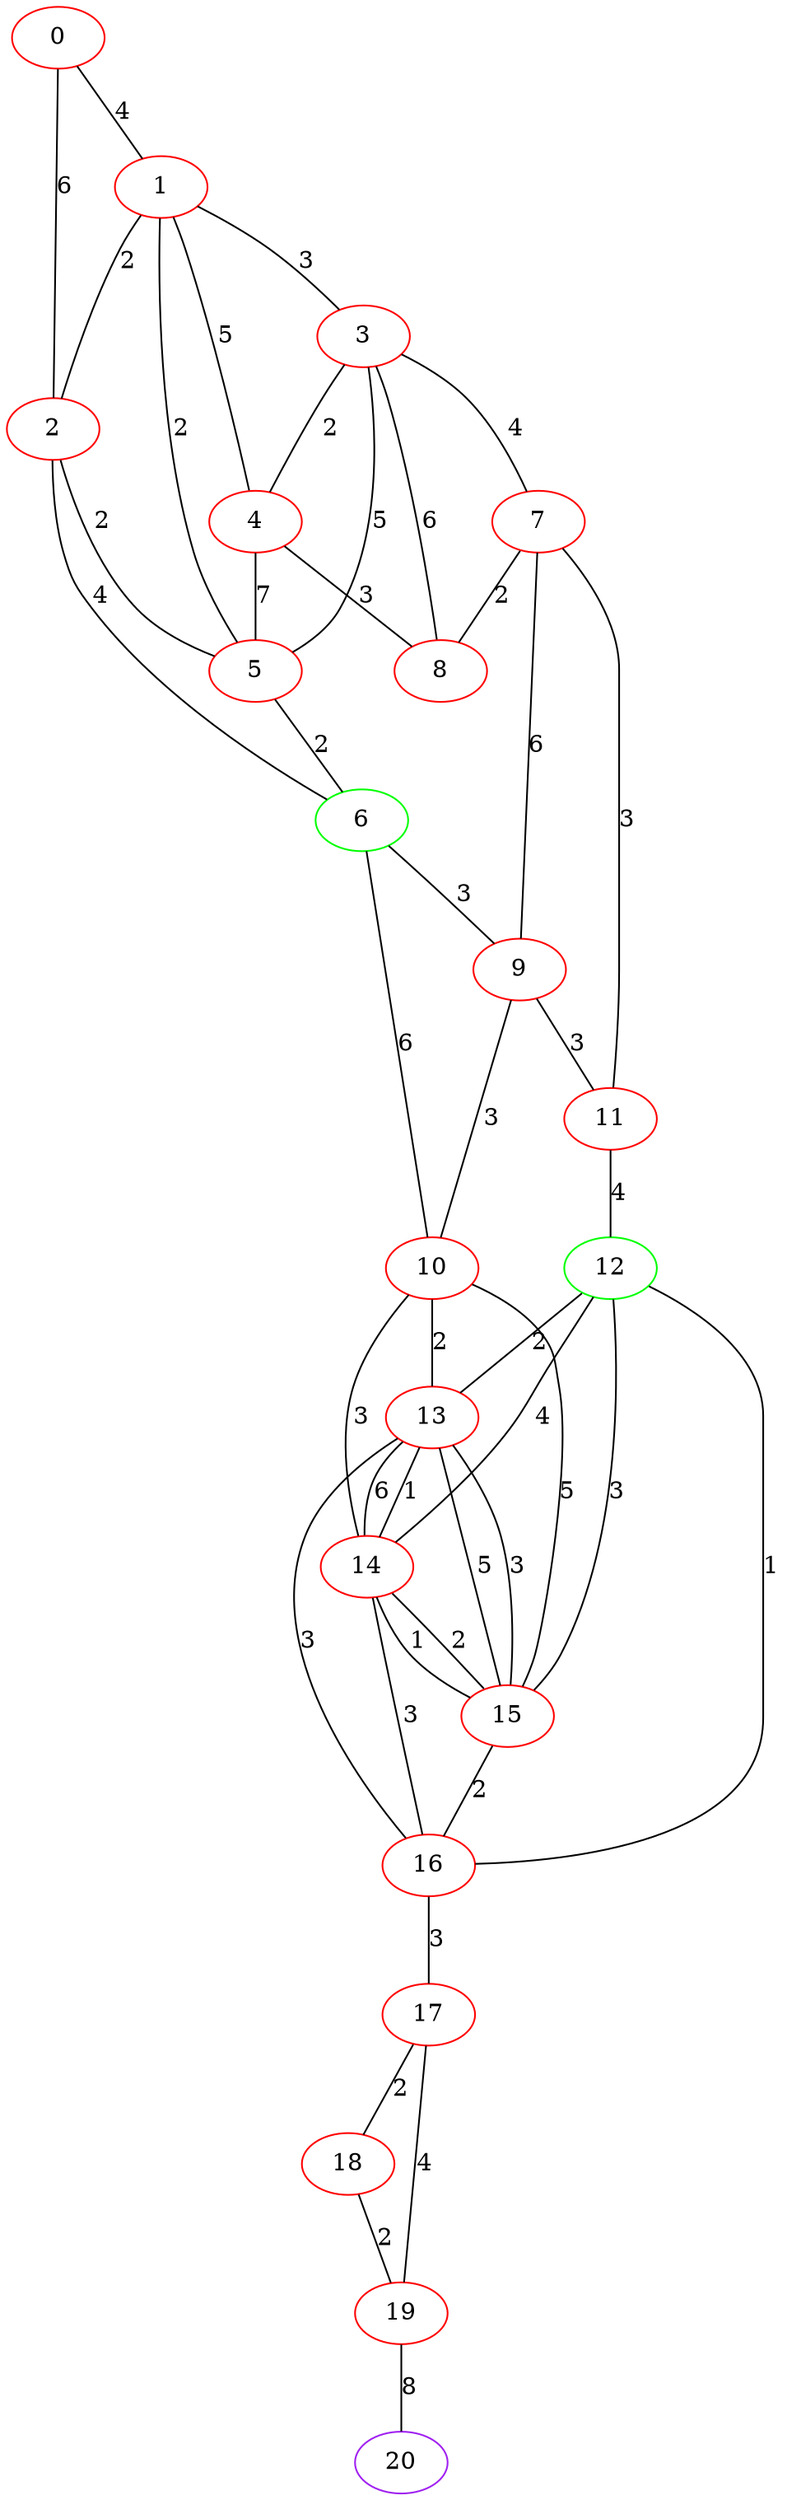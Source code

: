 graph "" {
0 [color=red, weight=1];
1 [color=red, weight=1];
2 [color=red, weight=1];
3 [color=red, weight=1];
4 [color=red, weight=1];
5 [color=red, weight=1];
6 [color=green, weight=2];
7 [color=red, weight=1];
8 [color=red, weight=1];
9 [color=red, weight=1];
10 [color=red, weight=1];
11 [color=red, weight=1];
12 [color=green, weight=2];
13 [color=red, weight=1];
14 [color=red, weight=1];
15 [color=red, weight=1];
16 [color=red, weight=1];
17 [color=red, weight=1];
18 [color=red, weight=1];
19 [color=red, weight=1];
20 [color=purple, weight=4];
0 -- 1  [key=0, label=4];
0 -- 2  [key=0, label=6];
1 -- 2  [key=0, label=2];
1 -- 3  [key=0, label=3];
1 -- 4  [key=0, label=5];
1 -- 5  [key=0, label=2];
2 -- 5  [key=0, label=2];
2 -- 6  [key=0, label=4];
3 -- 8  [key=0, label=6];
3 -- 4  [key=0, label=2];
3 -- 5  [key=0, label=5];
3 -- 7  [key=0, label=4];
4 -- 8  [key=0, label=3];
4 -- 5  [key=0, label=7];
5 -- 6  [key=0, label=2];
6 -- 9  [key=0, label=3];
6 -- 10  [key=0, label=6];
7 -- 8  [key=0, label=2];
7 -- 9  [key=0, label=6];
7 -- 11  [key=0, label=3];
9 -- 10  [key=0, label=3];
9 -- 11  [key=0, label=3];
10 -- 13  [key=0, label=2];
10 -- 14  [key=0, label=3];
10 -- 15  [key=0, label=5];
11 -- 12  [key=0, label=4];
12 -- 16  [key=0, label=1];
12 -- 13  [key=0, label=2];
12 -- 14  [key=0, label=4];
12 -- 15  [key=0, label=3];
13 -- 16  [key=0, label=3];
13 -- 14  [key=0, label=6];
13 -- 14  [key=1, label=1];
13 -- 15  [key=0, label=5];
13 -- 15  [key=1, label=3];
14 -- 16  [key=0, label=3];
14 -- 15  [key=0, label=1];
14 -- 15  [key=1, label=2];
15 -- 16  [key=0, label=2];
16 -- 17  [key=0, label=3];
17 -- 18  [key=0, label=2];
17 -- 19  [key=0, label=4];
18 -- 19  [key=0, label=2];
19 -- 20  [key=0, label=8];
}
